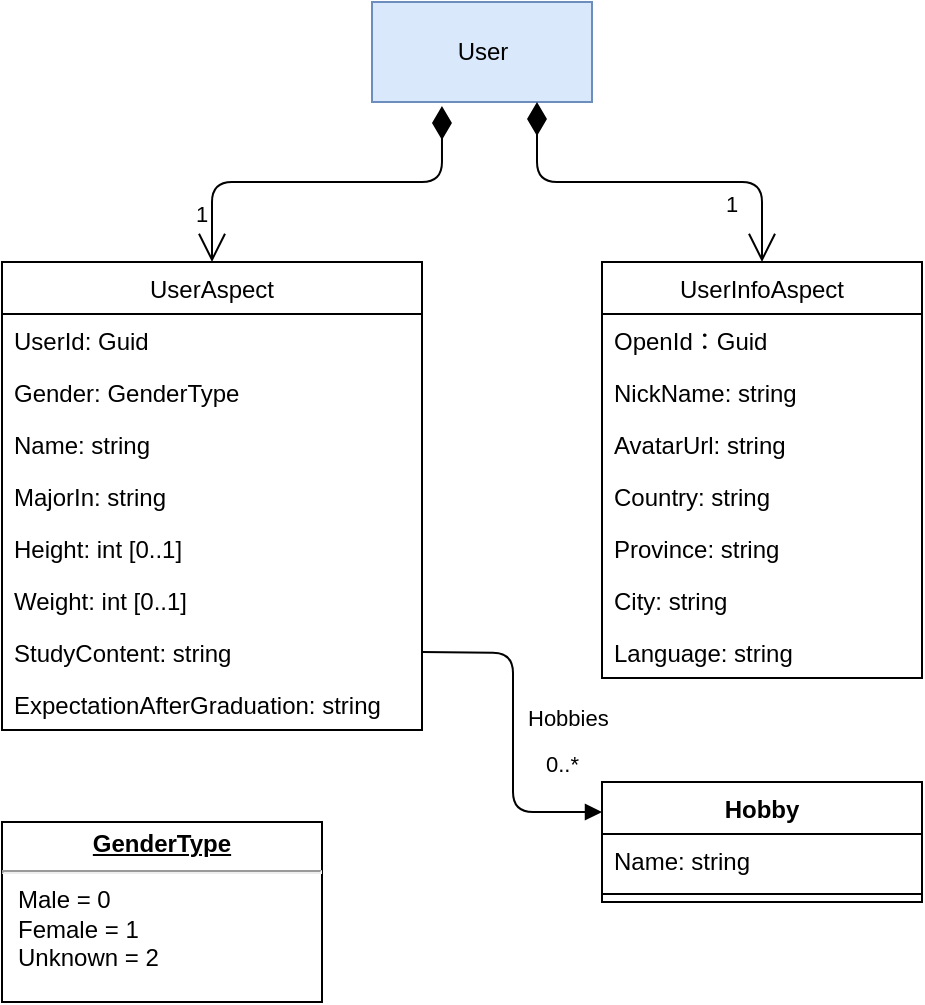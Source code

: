 <mxfile version="13.11.0" type="device"><diagram id="CFM7a1wdrYNkswvL0pL4" name="Page-1"><mxGraphModel dx="1422" dy="762" grid="1" gridSize="10" guides="1" tooltips="1" connect="1" arrows="1" fold="1" page="1" pageScale="1" pageWidth="850" pageHeight="1100" math="0" shadow="0"><root><mxCell id="0"/><mxCell id="1" parent="0"/><mxCell id="_iI49-e51Ne6NiSMeqP3-1" value="UserAspect" style="swimlane;fontStyle=0;childLayout=stackLayout;horizontal=1;startSize=26;fillColor=none;horizontalStack=0;resizeParent=1;resizeParentMax=0;resizeLast=0;collapsible=1;marginBottom=0;" parent="1" vertex="1"><mxGeometry x="130" y="300" width="210" height="234" as="geometry"/></mxCell><mxCell id="_iI49-e51Ne6NiSMeqP3-2" value="UserId: Guid" style="text;strokeColor=none;fillColor=none;align=left;verticalAlign=top;spacingLeft=4;spacingRight=4;overflow=hidden;rotatable=0;points=[[0,0.5],[1,0.5]];portConstraint=eastwest;" parent="_iI49-e51Ne6NiSMeqP3-1" vertex="1"><mxGeometry y="26" width="210" height="26" as="geometry"/></mxCell><mxCell id="_iI49-e51Ne6NiSMeqP3-3" value="Gender: GenderType" style="text;strokeColor=none;fillColor=none;align=left;verticalAlign=top;spacingLeft=4;spacingRight=4;overflow=hidden;rotatable=0;points=[[0,0.5],[1,0.5]];portConstraint=eastwest;" parent="_iI49-e51Ne6NiSMeqP3-1" vertex="1"><mxGeometry y="52" width="210" height="26" as="geometry"/></mxCell><mxCell id="_iI49-e51Ne6NiSMeqP3-4" value="Name: string" style="text;strokeColor=none;fillColor=none;align=left;verticalAlign=top;spacingLeft=4;spacingRight=4;overflow=hidden;rotatable=0;points=[[0,0.5],[1,0.5]];portConstraint=eastwest;" parent="_iI49-e51Ne6NiSMeqP3-1" vertex="1"><mxGeometry y="78" width="210" height="26" as="geometry"/></mxCell><mxCell id="_iI49-e51Ne6NiSMeqP3-7" value="MajorIn: string" style="text;strokeColor=none;fillColor=none;align=left;verticalAlign=top;spacingLeft=4;spacingRight=4;overflow=hidden;rotatable=0;points=[[0,0.5],[1,0.5]];portConstraint=eastwest;" parent="_iI49-e51Ne6NiSMeqP3-1" vertex="1"><mxGeometry y="104" width="210" height="26" as="geometry"/></mxCell><mxCell id="_iI49-e51Ne6NiSMeqP3-8" value="Height: int [0..1]" style="text;strokeColor=none;fillColor=none;align=left;verticalAlign=top;spacingLeft=4;spacingRight=4;overflow=hidden;rotatable=0;points=[[0,0.5],[1,0.5]];portConstraint=eastwest;" parent="_iI49-e51Ne6NiSMeqP3-1" vertex="1"><mxGeometry y="130" width="210" height="26" as="geometry"/></mxCell><mxCell id="_iI49-e51Ne6NiSMeqP3-9" value="Weight: int [0..1]" style="text;strokeColor=none;fillColor=none;align=left;verticalAlign=top;spacingLeft=4;spacingRight=4;overflow=hidden;rotatable=0;points=[[0,0.5],[1,0.5]];portConstraint=eastwest;" parent="_iI49-e51Ne6NiSMeqP3-1" vertex="1"><mxGeometry y="156" width="210" height="26" as="geometry"/></mxCell><mxCell id="_iI49-e51Ne6NiSMeqP3-11" value="StudyContent: string" style="text;strokeColor=none;fillColor=none;align=left;verticalAlign=top;spacingLeft=4;spacingRight=4;overflow=hidden;rotatable=0;points=[[0,0.5],[1,0.5]];portConstraint=eastwest;" parent="_iI49-e51Ne6NiSMeqP3-1" vertex="1"><mxGeometry y="182" width="210" height="26" as="geometry"/></mxCell><mxCell id="_iI49-e51Ne6NiSMeqP3-12" value="ExpectationAfterGraduation: string" style="text;strokeColor=none;fillColor=none;align=left;verticalAlign=top;spacingLeft=4;spacingRight=4;overflow=hidden;rotatable=0;points=[[0,0.5],[1,0.5]];portConstraint=eastwest;" parent="_iI49-e51Ne6NiSMeqP3-1" vertex="1"><mxGeometry y="208" width="210" height="26" as="geometry"/></mxCell><mxCell id="_iI49-e51Ne6NiSMeqP3-5" value="User" style="html=1;fillColor=#dae8fc;strokeColor=#6c8ebf;" parent="1" vertex="1"><mxGeometry x="315" y="170" width="110" height="50" as="geometry"/></mxCell><mxCell id="_iI49-e51Ne6NiSMeqP3-6" value="1" style="endArrow=open;html=1;endSize=12;startArrow=diamondThin;startSize=14;startFill=1;edgeStyle=orthogonalEdgeStyle;align=left;verticalAlign=bottom;exitX=0.318;exitY=1.04;exitDx=0;exitDy=0;exitPerimeter=0;" parent="1" source="_iI49-e51Ne6NiSMeqP3-5" target="_iI49-e51Ne6NiSMeqP3-1" edge="1"><mxGeometry x="0.849" y="-10" relative="1" as="geometry"><mxPoint x="340" y="390" as="sourcePoint"/><mxPoint x="500" y="390" as="targetPoint"/><mxPoint as="offset"/></mxGeometry></mxCell><mxCell id="_iI49-e51Ne6NiSMeqP3-13" value="UserInfoAspect" style="swimlane;fontStyle=0;childLayout=stackLayout;horizontal=1;startSize=26;fillColor=none;horizontalStack=0;resizeParent=1;resizeParentMax=0;resizeLast=0;collapsible=1;marginBottom=0;" parent="1" vertex="1"><mxGeometry x="430" y="300" width="160" height="208" as="geometry"/></mxCell><mxCell id="_iI49-e51Ne6NiSMeqP3-17" value="OpenId：Guid" style="text;strokeColor=none;fillColor=none;align=left;verticalAlign=top;spacingLeft=4;spacingRight=4;overflow=hidden;rotatable=0;points=[[0,0.5],[1,0.5]];portConstraint=eastwest;" parent="_iI49-e51Ne6NiSMeqP3-13" vertex="1"><mxGeometry y="26" width="160" height="26" as="geometry"/></mxCell><mxCell id="b2QVwLfSQ_2U8SoXfNFX-1" value="NickName: string" style="text;strokeColor=none;fillColor=none;align=left;verticalAlign=top;spacingLeft=4;spacingRight=4;overflow=hidden;rotatable=0;points=[[0,0.5],[1,0.5]];portConstraint=eastwest;" vertex="1" parent="_iI49-e51Ne6NiSMeqP3-13"><mxGeometry y="52" width="160" height="26" as="geometry"/></mxCell><mxCell id="_iI49-e51Ne6NiSMeqP3-15" value="AvatarUrl: string" style="text;strokeColor=none;fillColor=none;align=left;verticalAlign=top;spacingLeft=4;spacingRight=4;overflow=hidden;rotatable=0;points=[[0,0.5],[1,0.5]];portConstraint=eastwest;" parent="_iI49-e51Ne6NiSMeqP3-13" vertex="1"><mxGeometry y="78" width="160" height="26" as="geometry"/></mxCell><mxCell id="_iI49-e51Ne6NiSMeqP3-16" value="Country: string" style="text;strokeColor=none;fillColor=none;align=left;verticalAlign=top;spacingLeft=4;spacingRight=4;overflow=hidden;rotatable=0;points=[[0,0.5],[1,0.5]];portConstraint=eastwest;" parent="_iI49-e51Ne6NiSMeqP3-13" vertex="1"><mxGeometry y="104" width="160" height="26" as="geometry"/></mxCell><mxCell id="_iI49-e51Ne6NiSMeqP3-18" value="Province: string" style="text;strokeColor=none;fillColor=none;align=left;verticalAlign=top;spacingLeft=4;spacingRight=4;overflow=hidden;rotatable=0;points=[[0,0.5],[1,0.5]];portConstraint=eastwest;" parent="_iI49-e51Ne6NiSMeqP3-13" vertex="1"><mxGeometry y="130" width="160" height="26" as="geometry"/></mxCell><mxCell id="_iI49-e51Ne6NiSMeqP3-19" value="City: string" style="text;strokeColor=none;fillColor=none;align=left;verticalAlign=top;spacingLeft=4;spacingRight=4;overflow=hidden;rotatable=0;points=[[0,0.5],[1,0.5]];portConstraint=eastwest;" parent="_iI49-e51Ne6NiSMeqP3-13" vertex="1"><mxGeometry y="156" width="160" height="26" as="geometry"/></mxCell><mxCell id="_iI49-e51Ne6NiSMeqP3-20" value="Language: string" style="text;strokeColor=none;fillColor=none;align=left;verticalAlign=top;spacingLeft=4;spacingRight=4;overflow=hidden;rotatable=0;points=[[0,0.5],[1,0.5]];portConstraint=eastwest;" parent="_iI49-e51Ne6NiSMeqP3-13" vertex="1"><mxGeometry y="182" width="160" height="26" as="geometry"/></mxCell><mxCell id="_iI49-e51Ne6NiSMeqP3-21" value="1" style="endArrow=open;html=1;endSize=12;startArrow=diamondThin;startSize=14;startFill=1;edgeStyle=orthogonalEdgeStyle;align=left;verticalAlign=bottom;entryX=0.5;entryY=0;entryDx=0;entryDy=0;exitX=0.75;exitY=1;exitDx=0;exitDy=0;" parent="1" source="_iI49-e51Ne6NiSMeqP3-5" target="_iI49-e51Ne6NiSMeqP3-13" edge="1"><mxGeometry x="0.781" y="-20" relative="1" as="geometry"><mxPoint x="340" y="390" as="sourcePoint"/><mxPoint x="500" y="390" as="targetPoint"/><mxPoint y="1" as="offset"/></mxGeometry></mxCell><mxCell id="zLXd5xN2YuyRCL05urfE-1" value="Hobby" style="swimlane;fontStyle=1;align=center;verticalAlign=top;childLayout=stackLayout;horizontal=1;startSize=26;horizontalStack=0;resizeParent=1;resizeParentMax=0;resizeLast=0;collapsible=1;marginBottom=0;" parent="1" vertex="1"><mxGeometry x="430" y="560" width="160" height="60" as="geometry"/></mxCell><mxCell id="zLXd5xN2YuyRCL05urfE-2" value="Name: string" style="text;strokeColor=none;fillColor=none;align=left;verticalAlign=top;spacingLeft=4;spacingRight=4;overflow=hidden;rotatable=0;points=[[0,0.5],[1,0.5]];portConstraint=eastwest;" parent="zLXd5xN2YuyRCL05urfE-1" vertex="1"><mxGeometry y="26" width="160" height="26" as="geometry"/></mxCell><mxCell id="zLXd5xN2YuyRCL05urfE-3" value="" style="line;strokeWidth=1;fillColor=none;align=left;verticalAlign=middle;spacingTop=-1;spacingLeft=3;spacingRight=3;rotatable=0;labelPosition=right;points=[];portConstraint=eastwest;" parent="zLXd5xN2YuyRCL05urfE-1" vertex="1"><mxGeometry y="52" width="160" height="8" as="geometry"/></mxCell><mxCell id="zLXd5xN2YuyRCL05urfE-5" value="Hobbies" style="endArrow=block;endFill=1;html=1;edgeStyle=orthogonalEdgeStyle;align=left;verticalAlign=top;exitX=1;exitY=0.5;exitDx=0;exitDy=0;entryX=0;entryY=0.25;entryDx=0;entryDy=0;" parent="1" target="zLXd5xN2YuyRCL05urfE-1" edge="1"><mxGeometry x="-0.231" y="5" relative="1" as="geometry"><mxPoint x="340" y="495" as="sourcePoint"/><mxPoint x="480" y="560" as="targetPoint"/><mxPoint as="offset"/></mxGeometry></mxCell><mxCell id="zLXd5xN2YuyRCL05urfE-6" value="0..*" style="edgeLabel;resizable=0;html=1;align=left;verticalAlign=bottom;" parent="zLXd5xN2YuyRCL05urfE-5" connectable="0" vertex="1"><mxGeometry x="-1" relative="1" as="geometry"><mxPoint x="60" y="64" as="offset"/></mxGeometry></mxCell><mxCell id="b2QVwLfSQ_2U8SoXfNFX-2" value="&lt;p style=&quot;margin: 0px ; margin-top: 4px ; text-align: center ; text-decoration: underline&quot;&gt;&lt;b&gt;GenderType&lt;/b&gt;&lt;/p&gt;&lt;hr&gt;&lt;p style=&quot;margin: 0px ; margin-left: 8px&quot;&gt;Male = 0&lt;br&gt;Female = 1&lt;br&gt;Unknown = 2&lt;/p&gt;" style="verticalAlign=top;align=left;overflow=fill;fontSize=12;fontFamily=Helvetica;html=1;" vertex="1" parent="1"><mxGeometry x="130" y="580" width="160" height="90" as="geometry"/></mxCell></root></mxGraphModel></diagram></mxfile>